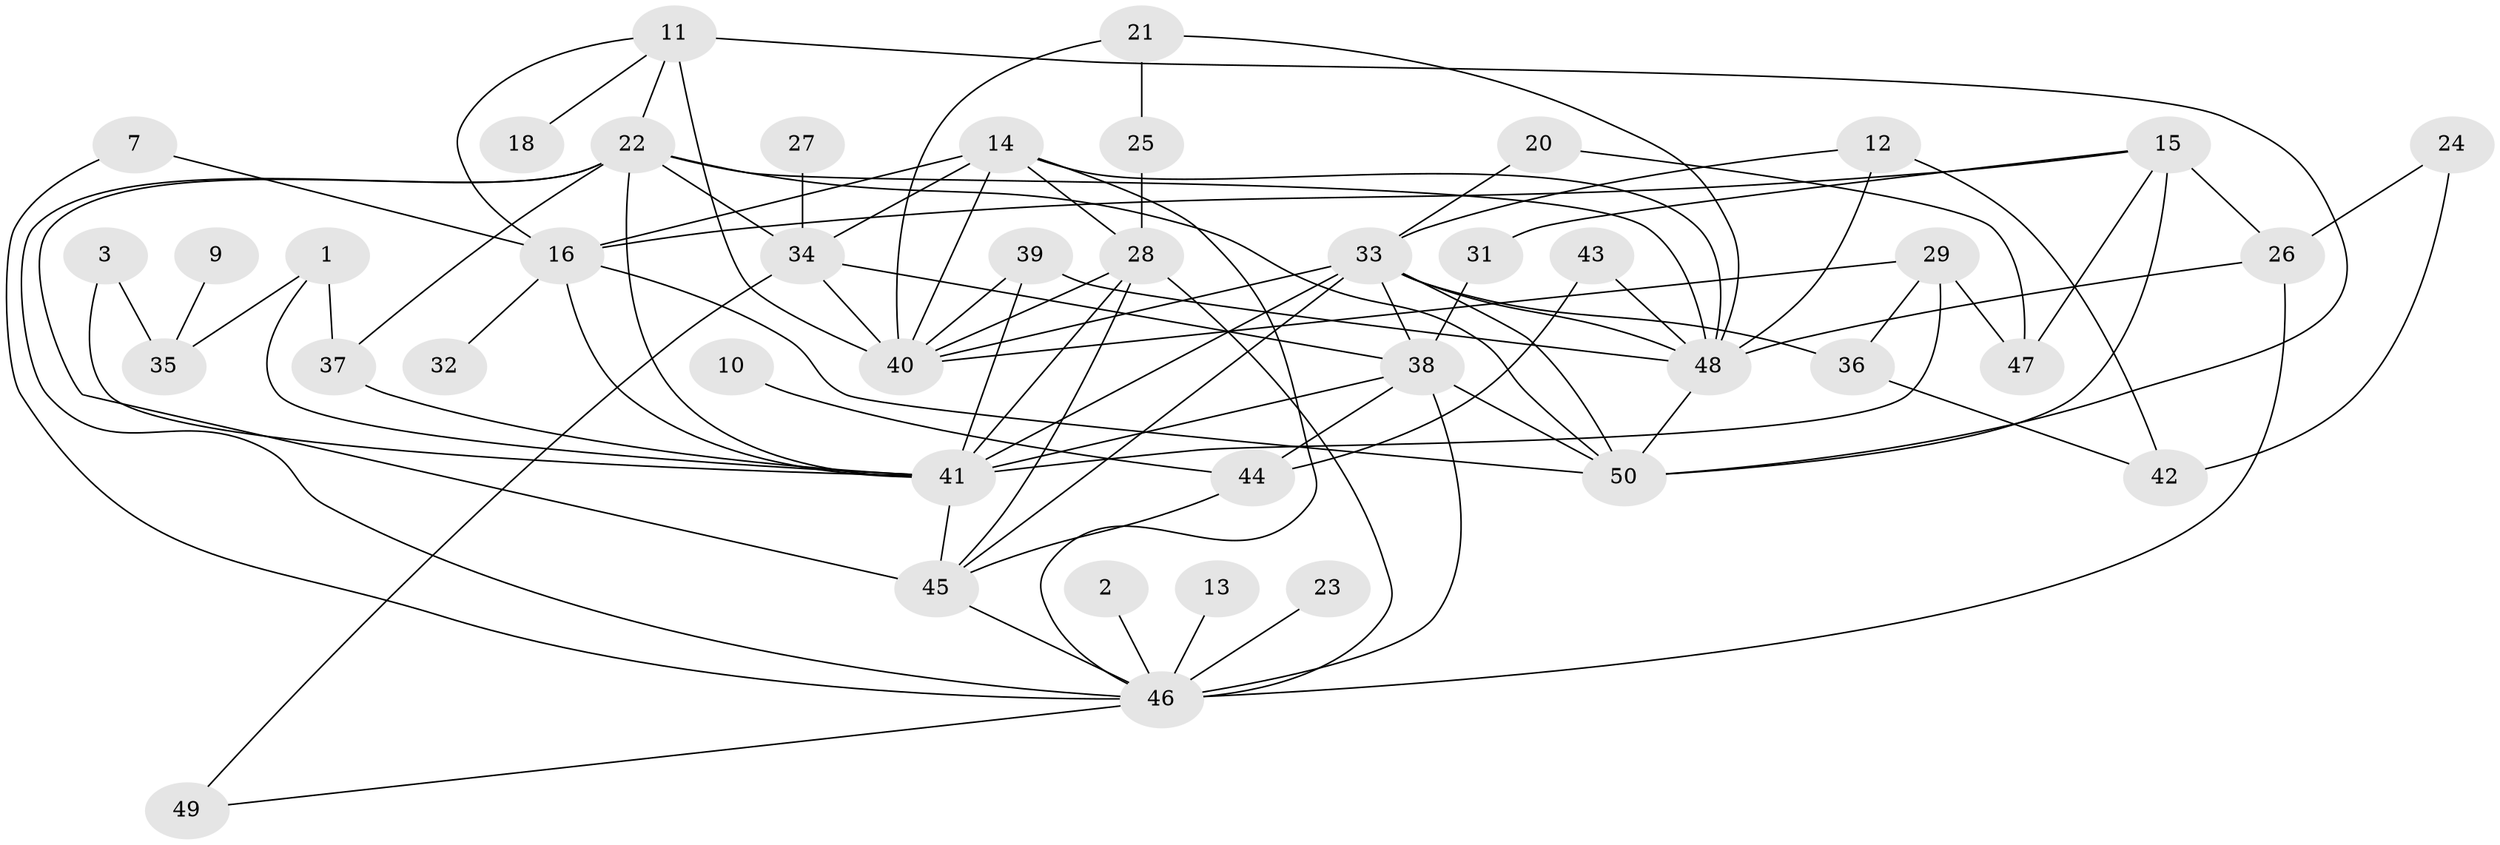 // original degree distribution, {2: 0.24193548387096775, 3: 0.20967741935483872, 5: 0.07258064516129033, 1: 0.20967741935483872, 0: 0.04838709677419355, 4: 0.12096774193548387, 6: 0.07258064516129033, 7: 0.024193548387096774}
// Generated by graph-tools (version 1.1) at 2025/35/03/04/25 23:35:44]
// undirected, 43 vertices, 87 edges
graph export_dot {
  node [color=gray90,style=filled];
  1;
  2;
  3;
  7;
  9;
  10;
  11;
  12;
  13;
  14;
  15;
  16;
  18;
  20;
  21;
  22;
  23;
  24;
  25;
  26;
  27;
  28;
  29;
  31;
  32;
  33;
  34;
  35;
  36;
  37;
  38;
  39;
  40;
  41;
  42;
  43;
  44;
  45;
  46;
  47;
  48;
  49;
  50;
  1 -- 35 [weight=1.0];
  1 -- 37 [weight=1.0];
  1 -- 41 [weight=1.0];
  2 -- 46 [weight=1.0];
  3 -- 35 [weight=1.0];
  3 -- 41 [weight=1.0];
  7 -- 16 [weight=1.0];
  7 -- 46 [weight=1.0];
  9 -- 35 [weight=1.0];
  10 -- 44 [weight=1.0];
  11 -- 16 [weight=1.0];
  11 -- 18 [weight=1.0];
  11 -- 22 [weight=1.0];
  11 -- 40 [weight=2.0];
  11 -- 50 [weight=1.0];
  12 -- 33 [weight=1.0];
  12 -- 42 [weight=1.0];
  12 -- 48 [weight=1.0];
  13 -- 46 [weight=1.0];
  14 -- 16 [weight=1.0];
  14 -- 28 [weight=1.0];
  14 -- 34 [weight=1.0];
  14 -- 40 [weight=1.0];
  14 -- 46 [weight=1.0];
  14 -- 48 [weight=1.0];
  15 -- 16 [weight=1.0];
  15 -- 26 [weight=2.0];
  15 -- 31 [weight=1.0];
  15 -- 47 [weight=1.0];
  15 -- 50 [weight=1.0];
  16 -- 32 [weight=1.0];
  16 -- 41 [weight=1.0];
  16 -- 50 [weight=1.0];
  20 -- 33 [weight=1.0];
  20 -- 47 [weight=1.0];
  21 -- 25 [weight=1.0];
  21 -- 40 [weight=1.0];
  21 -- 48 [weight=1.0];
  22 -- 34 [weight=1.0];
  22 -- 37 [weight=1.0];
  22 -- 41 [weight=1.0];
  22 -- 45 [weight=1.0];
  22 -- 46 [weight=1.0];
  22 -- 48 [weight=1.0];
  22 -- 50 [weight=1.0];
  23 -- 46 [weight=2.0];
  24 -- 26 [weight=1.0];
  24 -- 42 [weight=1.0];
  25 -- 28 [weight=1.0];
  26 -- 46 [weight=1.0];
  26 -- 48 [weight=1.0];
  27 -- 34 [weight=1.0];
  28 -- 40 [weight=1.0];
  28 -- 41 [weight=1.0];
  28 -- 45 [weight=1.0];
  28 -- 46 [weight=1.0];
  29 -- 36 [weight=1.0];
  29 -- 40 [weight=1.0];
  29 -- 41 [weight=1.0];
  29 -- 47 [weight=1.0];
  31 -- 38 [weight=1.0];
  33 -- 36 [weight=1.0];
  33 -- 38 [weight=1.0];
  33 -- 40 [weight=1.0];
  33 -- 41 [weight=1.0];
  33 -- 45 [weight=1.0];
  33 -- 48 [weight=1.0];
  33 -- 50 [weight=2.0];
  34 -- 38 [weight=2.0];
  34 -- 40 [weight=1.0];
  34 -- 49 [weight=2.0];
  36 -- 42 [weight=1.0];
  37 -- 41 [weight=1.0];
  38 -- 41 [weight=2.0];
  38 -- 44 [weight=2.0];
  38 -- 46 [weight=1.0];
  38 -- 50 [weight=1.0];
  39 -- 40 [weight=1.0];
  39 -- 41 [weight=1.0];
  39 -- 48 [weight=1.0];
  41 -- 45 [weight=1.0];
  43 -- 44 [weight=1.0];
  43 -- 48 [weight=2.0];
  44 -- 45 [weight=1.0];
  45 -- 46 [weight=1.0];
  46 -- 49 [weight=1.0];
  48 -- 50 [weight=1.0];
}
